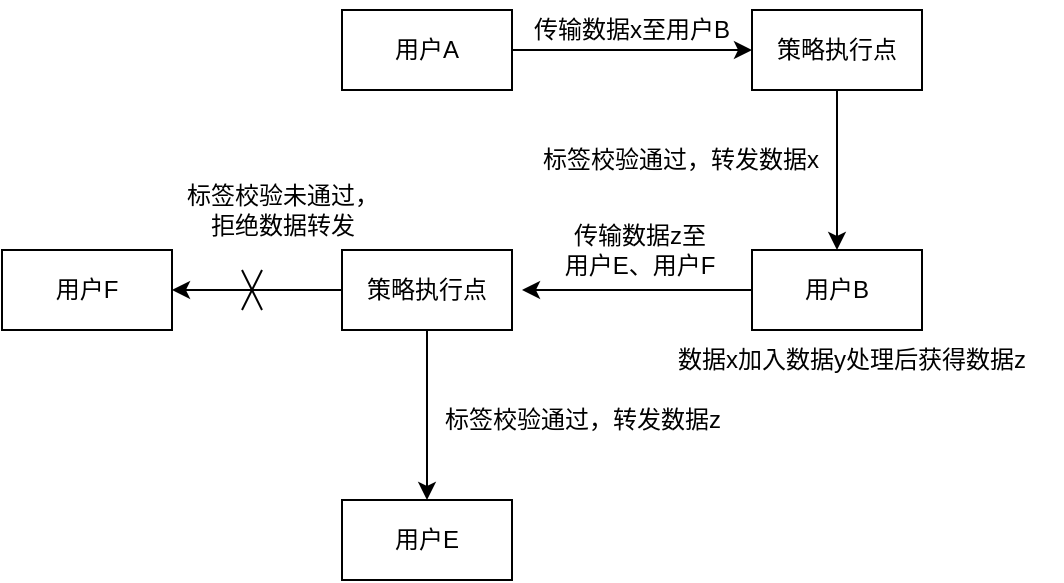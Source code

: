 <mxfile version="21.2.9" type="github">
  <diagram name="第 1 页" id="uhA69nLaVSjUWbX2z1z0">
    <mxGraphModel dx="478" dy="263" grid="1" gridSize="10" guides="1" tooltips="1" connect="1" arrows="1" fold="1" page="1" pageScale="1" pageWidth="827" pageHeight="1169" math="0" shadow="0">
      <root>
        <mxCell id="0" />
        <mxCell id="1" parent="0" />
        <mxCell id="qQSC0gOD3k9-MZp-S63T-1" style="edgeStyle=orthogonalEdgeStyle;rounded=0;orthogonalLoop=1;jettySize=auto;html=1;exitX=1;exitY=0.5;exitDx=0;exitDy=0;entryX=0;entryY=0.5;entryDx=0;entryDy=0;" parent="1" source="qQSC0gOD3k9-MZp-S63T-2" target="qQSC0gOD3k9-MZp-S63T-4" edge="1">
          <mxGeometry relative="1" as="geometry" />
        </mxCell>
        <mxCell id="qQSC0gOD3k9-MZp-S63T-2" value="用户A" style="rounded=0;whiteSpace=wrap;html=1;" parent="1" vertex="1">
          <mxGeometry x="180" y="155" width="85" height="40" as="geometry" />
        </mxCell>
        <mxCell id="qQSC0gOD3k9-MZp-S63T-3" style="edgeStyle=orthogonalEdgeStyle;rounded=0;orthogonalLoop=1;jettySize=auto;html=1;exitX=0.5;exitY=1;exitDx=0;exitDy=0;entryX=0.5;entryY=0;entryDx=0;entryDy=0;" parent="1" source="qQSC0gOD3k9-MZp-S63T-4" target="qQSC0gOD3k9-MZp-S63T-6" edge="1">
          <mxGeometry relative="1" as="geometry" />
        </mxCell>
        <mxCell id="qQSC0gOD3k9-MZp-S63T-4" value="策略执行点" style="rounded=0;whiteSpace=wrap;html=1;" parent="1" vertex="1">
          <mxGeometry x="385" y="155" width="85" height="40" as="geometry" />
        </mxCell>
        <mxCell id="qQSC0gOD3k9-MZp-S63T-18" style="edgeStyle=orthogonalEdgeStyle;rounded=0;orthogonalLoop=1;jettySize=auto;html=1;exitX=0;exitY=0.5;exitDx=0;exitDy=0;" parent="1" source="qQSC0gOD3k9-MZp-S63T-6" edge="1">
          <mxGeometry relative="1" as="geometry">
            <mxPoint x="270" y="295" as="targetPoint" />
          </mxGeometry>
        </mxCell>
        <mxCell id="qQSC0gOD3k9-MZp-S63T-6" value="用户B" style="rounded=0;whiteSpace=wrap;html=1;" parent="1" vertex="1">
          <mxGeometry x="385" y="275" width="85" height="40" as="geometry" />
        </mxCell>
        <mxCell id="qQSC0gOD3k9-MZp-S63T-7" value="传输数据x至用户B" style="text;html=1;strokeColor=none;fillColor=none;align=center;verticalAlign=middle;whiteSpace=wrap;rounded=0;" parent="1" vertex="1">
          <mxGeometry x="265" y="150" width="120" height="30" as="geometry" />
        </mxCell>
        <mxCell id="qQSC0gOD3k9-MZp-S63T-8" value="标签校验通过，转发数据x" style="text;html=1;align=center;verticalAlign=middle;resizable=0;points=[];autosize=1;strokeColor=none;fillColor=none;" parent="1" vertex="1">
          <mxGeometry x="269" y="215" width="160" height="30" as="geometry" />
        </mxCell>
        <mxCell id="qQSC0gOD3k9-MZp-S63T-24" style="edgeStyle=orthogonalEdgeStyle;rounded=0;orthogonalLoop=1;jettySize=auto;html=1;exitX=0.5;exitY=1;exitDx=0;exitDy=0;entryX=0.5;entryY=0;entryDx=0;entryDy=0;" parent="1" source="qQSC0gOD3k9-MZp-S63T-17" target="qQSC0gOD3k9-MZp-S63T-23" edge="1">
          <mxGeometry relative="1" as="geometry" />
        </mxCell>
        <mxCell id="j3lldDbH9Hk1taNW3pTT-4" style="edgeStyle=orthogonalEdgeStyle;rounded=0;orthogonalLoop=1;jettySize=auto;html=1;exitX=0;exitY=0.5;exitDx=0;exitDy=0;entryX=1;entryY=0.5;entryDx=0;entryDy=0;" edge="1" parent="1" source="qQSC0gOD3k9-MZp-S63T-17" target="j3lldDbH9Hk1taNW3pTT-3">
          <mxGeometry relative="1" as="geometry" />
        </mxCell>
        <mxCell id="qQSC0gOD3k9-MZp-S63T-17" value="策略执行点" style="rounded=0;whiteSpace=wrap;html=1;" parent="1" vertex="1">
          <mxGeometry x="180" y="275" width="85" height="40" as="geometry" />
        </mxCell>
        <mxCell id="qQSC0gOD3k9-MZp-S63T-21" value="数据x加入数据y处理后获得数据z" style="text;html=1;strokeColor=none;fillColor=none;align=center;verticalAlign=middle;whiteSpace=wrap;rounded=0;" parent="1" vertex="1">
          <mxGeometry x="330" y="315" width="210" height="30" as="geometry" />
        </mxCell>
        <mxCell id="qQSC0gOD3k9-MZp-S63T-22" value="传输数据z至&lt;br&gt;用户E、用户F" style="text;html=1;strokeColor=none;fillColor=none;align=center;verticalAlign=middle;whiteSpace=wrap;rounded=0;" parent="1" vertex="1">
          <mxGeometry x="269" y="260" width="120" height="30" as="geometry" />
        </mxCell>
        <mxCell id="qQSC0gOD3k9-MZp-S63T-23" value="用户E" style="rounded=0;whiteSpace=wrap;html=1;" parent="1" vertex="1">
          <mxGeometry x="180" y="400" width="85" height="40" as="geometry" />
        </mxCell>
        <mxCell id="qQSC0gOD3k9-MZp-S63T-25" value="标签校验通过，转发数据z" style="text;html=1;align=center;verticalAlign=middle;resizable=0;points=[];autosize=1;strokeColor=none;fillColor=none;" parent="1" vertex="1">
          <mxGeometry x="220" y="345" width="160" height="30" as="geometry" />
        </mxCell>
        <mxCell id="j3lldDbH9Hk1taNW3pTT-3" value="用户F" style="rounded=0;whiteSpace=wrap;html=1;" vertex="1" parent="1">
          <mxGeometry x="10" y="275" width="85" height="40" as="geometry" />
        </mxCell>
        <mxCell id="j3lldDbH9Hk1taNW3pTT-5" value="标签校验未通过，&lt;br&gt;拒绝数据转发" style="text;html=1;align=center;verticalAlign=middle;resizable=0;points=[];autosize=1;strokeColor=none;fillColor=none;" vertex="1" parent="1">
          <mxGeometry x="90" y="235" width="120" height="40" as="geometry" />
        </mxCell>
        <mxCell id="j3lldDbH9Hk1taNW3pTT-6" value="" style="endArrow=none;html=1;rounded=0;" edge="1" parent="1">
          <mxGeometry width="50" height="50" relative="1" as="geometry">
            <mxPoint x="130" y="305" as="sourcePoint" />
            <mxPoint x="140" y="285" as="targetPoint" />
          </mxGeometry>
        </mxCell>
        <mxCell id="j3lldDbH9Hk1taNW3pTT-7" value="" style="endArrow=none;html=1;rounded=0;" edge="1" parent="1">
          <mxGeometry width="50" height="50" relative="1" as="geometry">
            <mxPoint x="130" y="285" as="sourcePoint" />
            <mxPoint x="140" y="305" as="targetPoint" />
          </mxGeometry>
        </mxCell>
      </root>
    </mxGraphModel>
  </diagram>
</mxfile>
